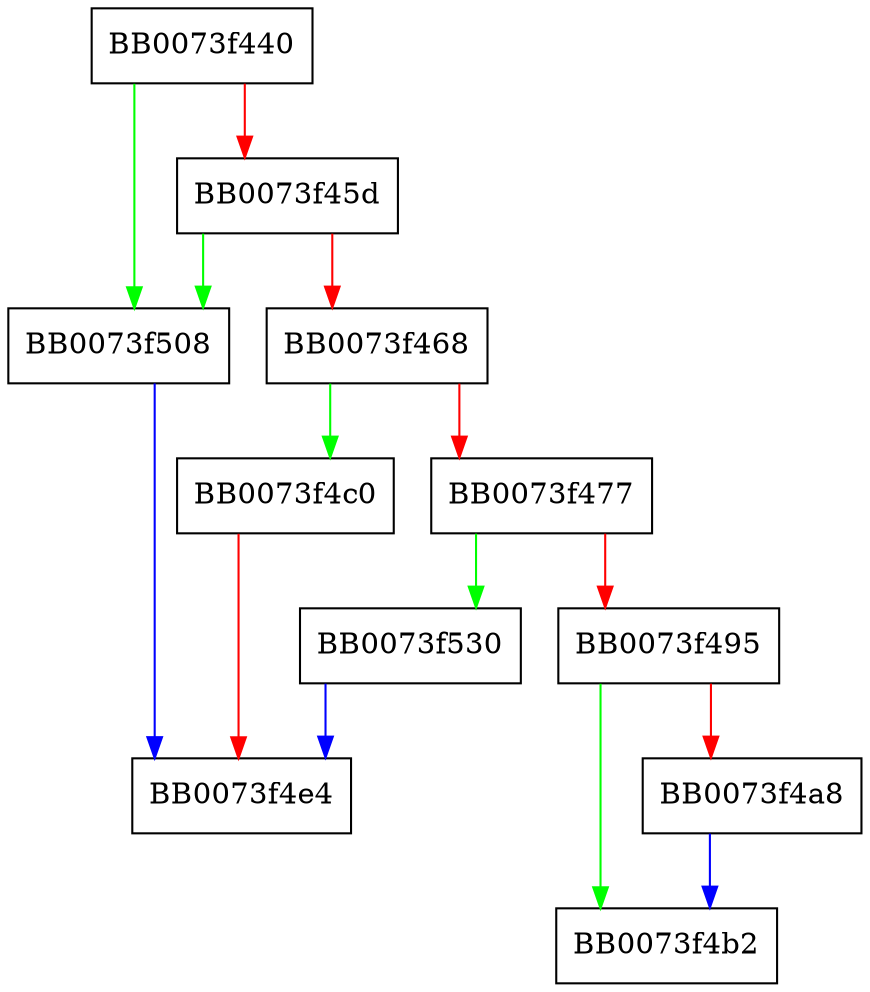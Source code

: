 digraph ossl_dsa_check_pub_key {
  node [shape="box"];
  graph [splines=ortho];
  BB0073f440 -> BB0073f508 [color="green"];
  BB0073f440 -> BB0073f45d [color="red"];
  BB0073f45d -> BB0073f508 [color="green"];
  BB0073f45d -> BB0073f468 [color="red"];
  BB0073f468 -> BB0073f4c0 [color="green"];
  BB0073f468 -> BB0073f477 [color="red"];
  BB0073f477 -> BB0073f530 [color="green"];
  BB0073f477 -> BB0073f495 [color="red"];
  BB0073f495 -> BB0073f4b2 [color="green"];
  BB0073f495 -> BB0073f4a8 [color="red"];
  BB0073f4a8 -> BB0073f4b2 [color="blue"];
  BB0073f4c0 -> BB0073f4e4 [color="red"];
  BB0073f508 -> BB0073f4e4 [color="blue"];
  BB0073f530 -> BB0073f4e4 [color="blue"];
}